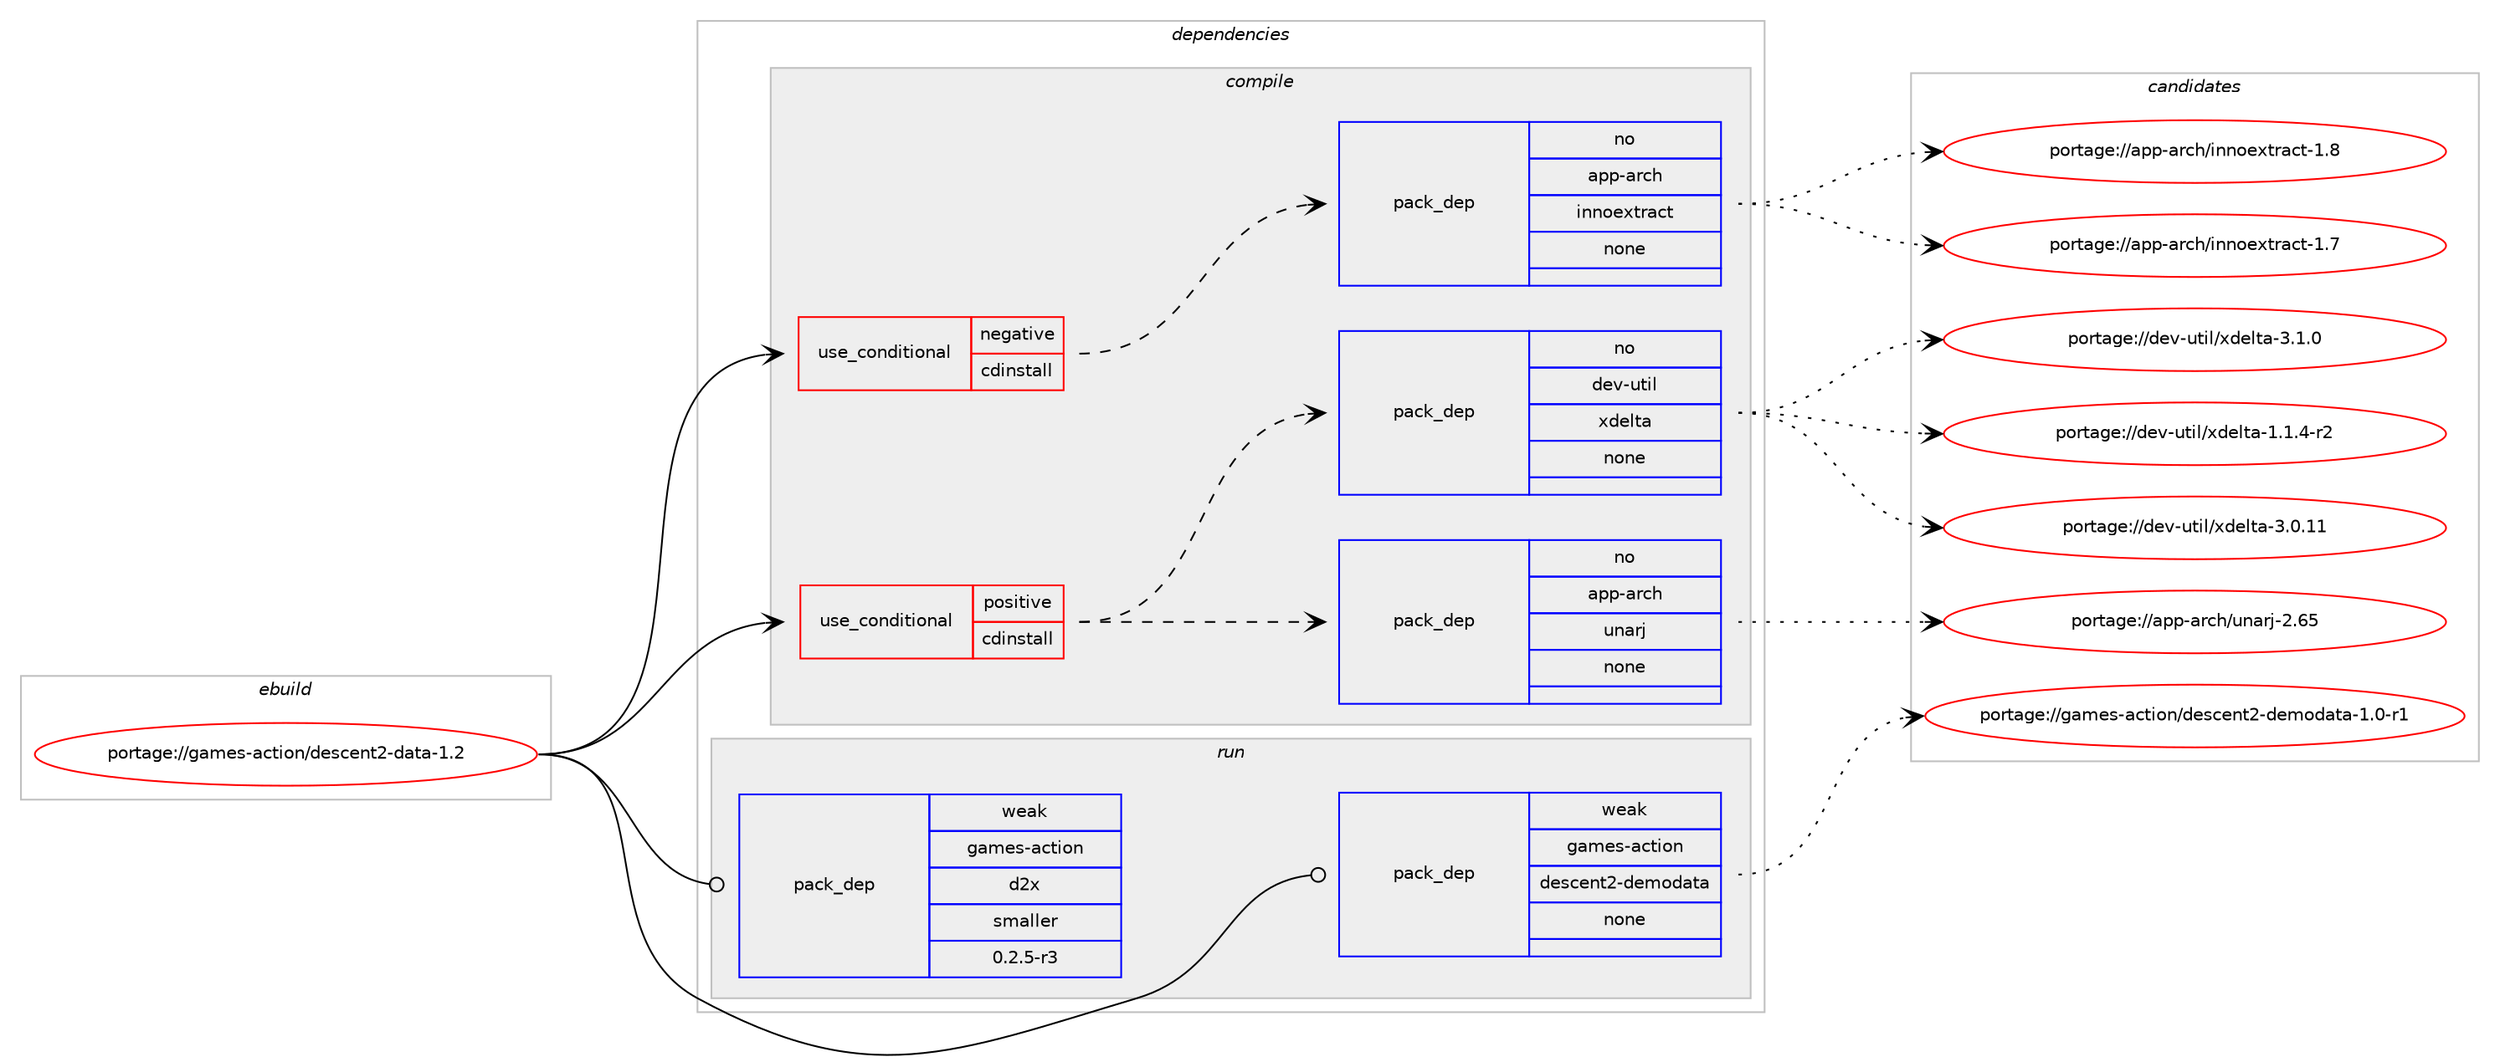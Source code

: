 digraph prolog {

# *************
# Graph options
# *************

newrank=true;
concentrate=true;
compound=true;
graph [rankdir=LR,fontname=Helvetica,fontsize=10,ranksep=1.5];#, ranksep=2.5, nodesep=0.2];
edge  [arrowhead=vee];
node  [fontname=Helvetica,fontsize=10];

# **********
# The ebuild
# **********

subgraph cluster_leftcol {
color=gray;
rank=same;
label=<<i>ebuild</i>>;
id [label="portage://games-action/descent2-data-1.2", color=red, width=4, href="../games-action/descent2-data-1.2.svg"];
}

# ****************
# The dependencies
# ****************

subgraph cluster_midcol {
color=gray;
label=<<i>dependencies</i>>;
subgraph cluster_compile {
fillcolor="#eeeeee";
style=filled;
label=<<i>compile</i>>;
subgraph cond72703 {
dependency269183 [label=<<TABLE BORDER="0" CELLBORDER="1" CELLSPACING="0" CELLPADDING="4"><TR><TD ROWSPAN="3" CELLPADDING="10">use_conditional</TD></TR><TR><TD>negative</TD></TR><TR><TD>cdinstall</TD></TR></TABLE>>, shape=none, color=red];
subgraph pack192716 {
dependency269184 [label=<<TABLE BORDER="0" CELLBORDER="1" CELLSPACING="0" CELLPADDING="4" WIDTH="220"><TR><TD ROWSPAN="6" CELLPADDING="30">pack_dep</TD></TR><TR><TD WIDTH="110">no</TD></TR><TR><TD>app-arch</TD></TR><TR><TD>innoextract</TD></TR><TR><TD>none</TD></TR><TR><TD></TD></TR></TABLE>>, shape=none, color=blue];
}
dependency269183:e -> dependency269184:w [weight=20,style="dashed",arrowhead="vee"];
}
id:e -> dependency269183:w [weight=20,style="solid",arrowhead="vee"];
subgraph cond72704 {
dependency269185 [label=<<TABLE BORDER="0" CELLBORDER="1" CELLSPACING="0" CELLPADDING="4"><TR><TD ROWSPAN="3" CELLPADDING="10">use_conditional</TD></TR><TR><TD>positive</TD></TR><TR><TD>cdinstall</TD></TR></TABLE>>, shape=none, color=red];
subgraph pack192717 {
dependency269186 [label=<<TABLE BORDER="0" CELLBORDER="1" CELLSPACING="0" CELLPADDING="4" WIDTH="220"><TR><TD ROWSPAN="6" CELLPADDING="30">pack_dep</TD></TR><TR><TD WIDTH="110">no</TD></TR><TR><TD>app-arch</TD></TR><TR><TD>unarj</TD></TR><TR><TD>none</TD></TR><TR><TD></TD></TR></TABLE>>, shape=none, color=blue];
}
dependency269185:e -> dependency269186:w [weight=20,style="dashed",arrowhead="vee"];
subgraph pack192718 {
dependency269187 [label=<<TABLE BORDER="0" CELLBORDER="1" CELLSPACING="0" CELLPADDING="4" WIDTH="220"><TR><TD ROWSPAN="6" CELLPADDING="30">pack_dep</TD></TR><TR><TD WIDTH="110">no</TD></TR><TR><TD>dev-util</TD></TR><TR><TD>xdelta</TD></TR><TR><TD>none</TD></TR><TR><TD></TD></TR></TABLE>>, shape=none, color=blue];
}
dependency269185:e -> dependency269187:w [weight=20,style="dashed",arrowhead="vee"];
}
id:e -> dependency269185:w [weight=20,style="solid",arrowhead="vee"];
}
subgraph cluster_compileandrun {
fillcolor="#eeeeee";
style=filled;
label=<<i>compile and run</i>>;
}
subgraph cluster_run {
fillcolor="#eeeeee";
style=filled;
label=<<i>run</i>>;
subgraph pack192719 {
dependency269188 [label=<<TABLE BORDER="0" CELLBORDER="1" CELLSPACING="0" CELLPADDING="4" WIDTH="220"><TR><TD ROWSPAN="6" CELLPADDING="30">pack_dep</TD></TR><TR><TD WIDTH="110">weak</TD></TR><TR><TD>games-action</TD></TR><TR><TD>d2x</TD></TR><TR><TD>smaller</TD></TR><TR><TD>0.2.5-r3</TD></TR></TABLE>>, shape=none, color=blue];
}
id:e -> dependency269188:w [weight=20,style="solid",arrowhead="odot"];
subgraph pack192720 {
dependency269189 [label=<<TABLE BORDER="0" CELLBORDER="1" CELLSPACING="0" CELLPADDING="4" WIDTH="220"><TR><TD ROWSPAN="6" CELLPADDING="30">pack_dep</TD></TR><TR><TD WIDTH="110">weak</TD></TR><TR><TD>games-action</TD></TR><TR><TD>descent2-demodata</TD></TR><TR><TD>none</TD></TR><TR><TD></TD></TR></TABLE>>, shape=none, color=blue];
}
id:e -> dependency269189:w [weight=20,style="solid",arrowhead="odot"];
}
}

# **************
# The candidates
# **************

subgraph cluster_choices {
rank=same;
color=gray;
label=<<i>candidates</i>>;

subgraph choice192716 {
color=black;
nodesep=1;
choiceportage9711211245971149910447105110110111101120116114979911645494655 [label="portage://app-arch/innoextract-1.7", color=red, width=4,href="../app-arch/innoextract-1.7.svg"];
choiceportage9711211245971149910447105110110111101120116114979911645494656 [label="portage://app-arch/innoextract-1.8", color=red, width=4,href="../app-arch/innoextract-1.8.svg"];
dependency269184:e -> choiceportage9711211245971149910447105110110111101120116114979911645494655:w [style=dotted,weight="100"];
dependency269184:e -> choiceportage9711211245971149910447105110110111101120116114979911645494656:w [style=dotted,weight="100"];
}
subgraph choice192717 {
color=black;
nodesep=1;
choiceportage9711211245971149910447117110971141064550465453 [label="portage://app-arch/unarj-2.65", color=red, width=4,href="../app-arch/unarj-2.65.svg"];
dependency269186:e -> choiceportage9711211245971149910447117110971141064550465453:w [style=dotted,weight="100"];
}
subgraph choice192718 {
color=black;
nodesep=1;
choiceportage1001011184511711610510847120100101108116974549464946524511450 [label="portage://dev-util/xdelta-1.1.4-r2", color=red, width=4,href="../dev-util/xdelta-1.1.4-r2.svg"];
choiceportage10010111845117116105108471201001011081169745514648464949 [label="portage://dev-util/xdelta-3.0.11", color=red, width=4,href="../dev-util/xdelta-3.0.11.svg"];
choiceportage100101118451171161051084712010010110811697455146494648 [label="portage://dev-util/xdelta-3.1.0", color=red, width=4,href="../dev-util/xdelta-3.1.0.svg"];
dependency269187:e -> choiceportage1001011184511711610510847120100101108116974549464946524511450:w [style=dotted,weight="100"];
dependency269187:e -> choiceportage10010111845117116105108471201001011081169745514648464949:w [style=dotted,weight="100"];
dependency269187:e -> choiceportage100101118451171161051084712010010110811697455146494648:w [style=dotted,weight="100"];
}
subgraph choice192719 {
color=black;
nodesep=1;
}
subgraph choice192720 {
color=black;
nodesep=1;
choiceportage10397109101115459799116105111110471001011159910111011650451001011091111009711697454946484511449 [label="portage://games-action/descent2-demodata-1.0-r1", color=red, width=4,href="../games-action/descent2-demodata-1.0-r1.svg"];
dependency269189:e -> choiceportage10397109101115459799116105111110471001011159910111011650451001011091111009711697454946484511449:w [style=dotted,weight="100"];
}
}

}
